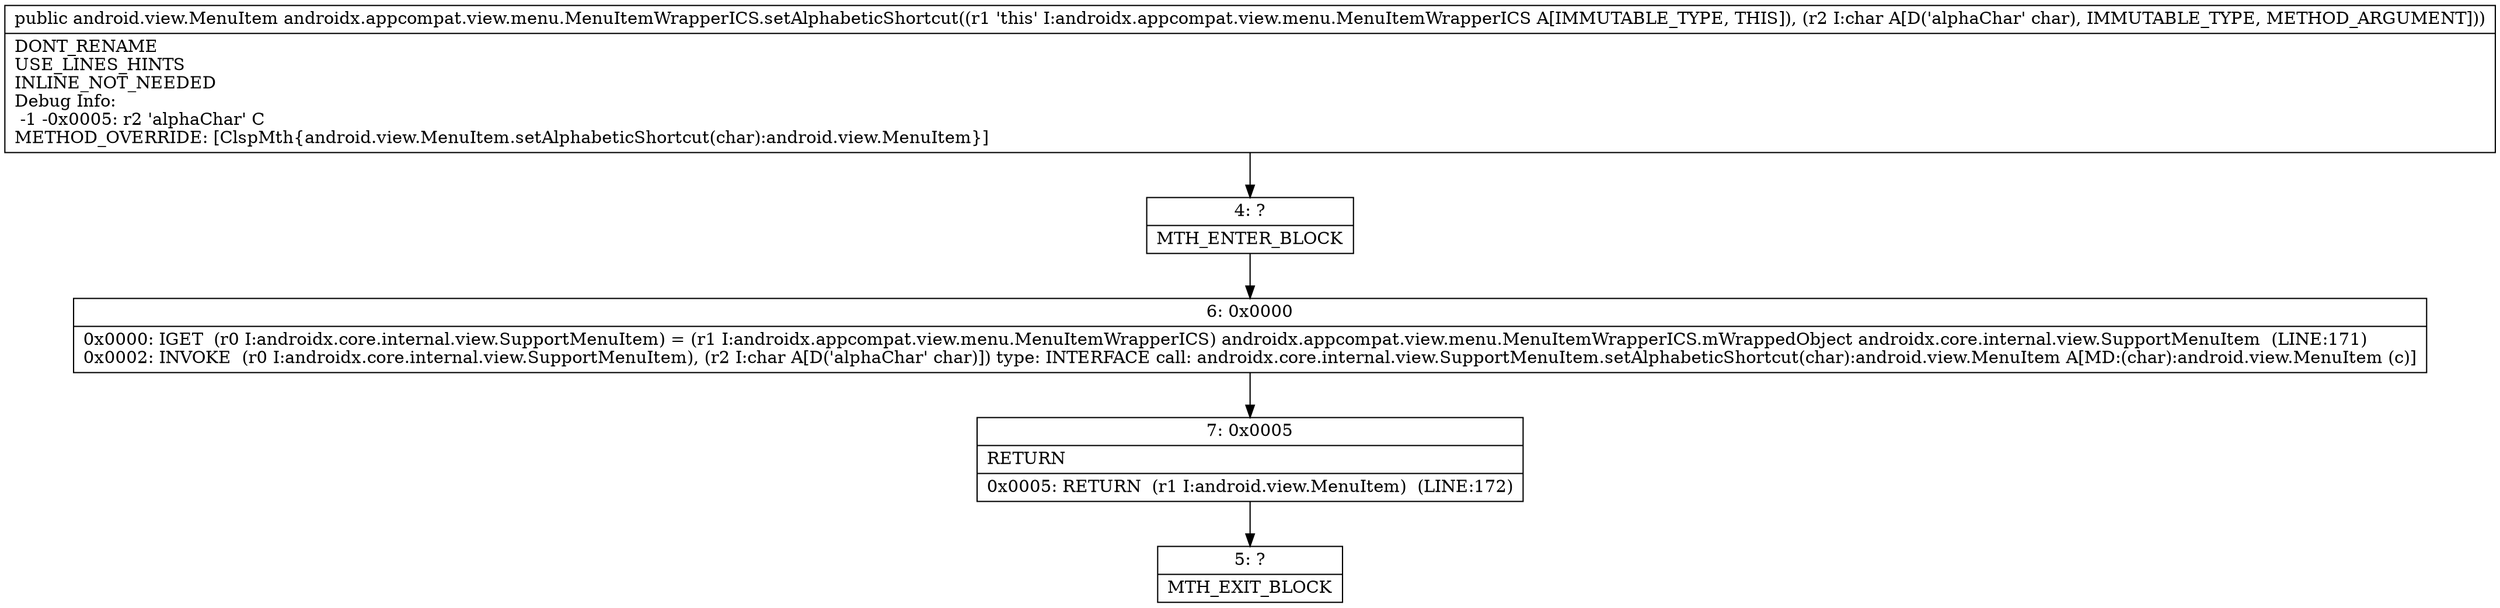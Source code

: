 digraph "CFG forandroidx.appcompat.view.menu.MenuItemWrapperICS.setAlphabeticShortcut(C)Landroid\/view\/MenuItem;" {
Node_4 [shape=record,label="{4\:\ ?|MTH_ENTER_BLOCK\l}"];
Node_6 [shape=record,label="{6\:\ 0x0000|0x0000: IGET  (r0 I:androidx.core.internal.view.SupportMenuItem) = (r1 I:androidx.appcompat.view.menu.MenuItemWrapperICS) androidx.appcompat.view.menu.MenuItemWrapperICS.mWrappedObject androidx.core.internal.view.SupportMenuItem  (LINE:171)\l0x0002: INVOKE  (r0 I:androidx.core.internal.view.SupportMenuItem), (r2 I:char A[D('alphaChar' char)]) type: INTERFACE call: androidx.core.internal.view.SupportMenuItem.setAlphabeticShortcut(char):android.view.MenuItem A[MD:(char):android.view.MenuItem (c)]\l}"];
Node_7 [shape=record,label="{7\:\ 0x0005|RETURN\l|0x0005: RETURN  (r1 I:android.view.MenuItem)  (LINE:172)\l}"];
Node_5 [shape=record,label="{5\:\ ?|MTH_EXIT_BLOCK\l}"];
MethodNode[shape=record,label="{public android.view.MenuItem androidx.appcompat.view.menu.MenuItemWrapperICS.setAlphabeticShortcut((r1 'this' I:androidx.appcompat.view.menu.MenuItemWrapperICS A[IMMUTABLE_TYPE, THIS]), (r2 I:char A[D('alphaChar' char), IMMUTABLE_TYPE, METHOD_ARGUMENT]))  | DONT_RENAME\lUSE_LINES_HINTS\lINLINE_NOT_NEEDED\lDebug Info:\l  \-1 \-0x0005: r2 'alphaChar' C\lMETHOD_OVERRIDE: [ClspMth\{android.view.MenuItem.setAlphabeticShortcut(char):android.view.MenuItem\}]\l}"];
MethodNode -> Node_4;Node_4 -> Node_6;
Node_6 -> Node_7;
Node_7 -> Node_5;
}

